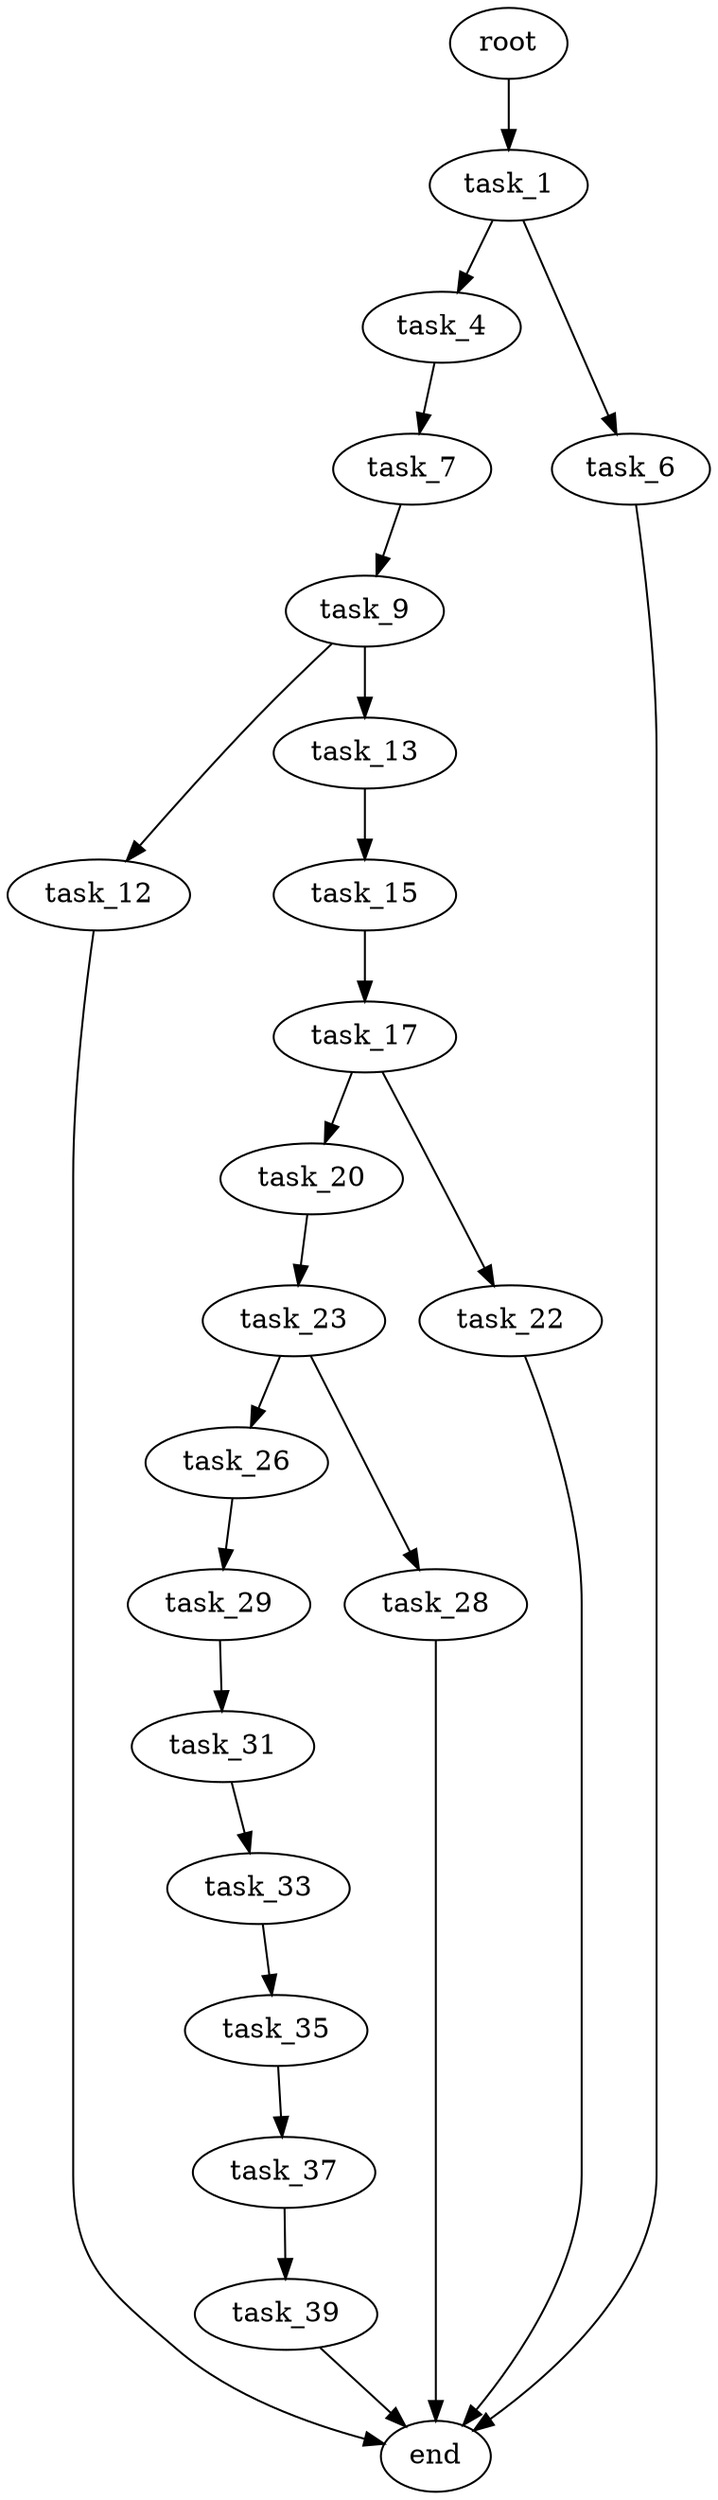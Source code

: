digraph G {
  root [size="0.000000"];
  task_1 [size="41505358074.000000"];
  task_4 [size="1073741824000.000000"];
  task_6 [size="88246508720.000000"];
  task_7 [size="8589934592.000000"];
  task_9 [size="783835448884.000000"];
  task_12 [size="57995641769.000000"];
  task_13 [size="834153985588.000000"];
  task_15 [size="641669853200.000000"];
  task_17 [size="47542801819.000000"];
  task_20 [size="782757789696.000000"];
  task_22 [size="293569561757.000000"];
  task_23 [size="68719476736.000000"];
  task_26 [size="368293445632.000000"];
  task_28 [size="665425037775.000000"];
  task_29 [size="45368483600.000000"];
  task_31 [size="368293445632.000000"];
  task_33 [size="100503958957.000000"];
  task_35 [size="20989933615.000000"];
  task_37 [size="776412903103.000000"];
  task_39 [size="28991029248.000000"];
  end [size="0.000000"];

  root -> task_1 [size="1.000000"];
  task_1 -> task_4 [size="33554432.000000"];
  task_1 -> task_6 [size="33554432.000000"];
  task_4 -> task_7 [size="838860800.000000"];
  task_6 -> end [size="1.000000"];
  task_7 -> task_9 [size="33554432.000000"];
  task_9 -> task_12 [size="536870912.000000"];
  task_9 -> task_13 [size="536870912.000000"];
  task_12 -> end [size="1.000000"];
  task_13 -> task_15 [size="679477248.000000"];
  task_15 -> task_17 [size="411041792.000000"];
  task_17 -> task_20 [size="209715200.000000"];
  task_17 -> task_22 [size="209715200.000000"];
  task_20 -> task_23 [size="679477248.000000"];
  task_22 -> end [size="1.000000"];
  task_23 -> task_26 [size="134217728.000000"];
  task_23 -> task_28 [size="134217728.000000"];
  task_26 -> task_29 [size="411041792.000000"];
  task_28 -> end [size="1.000000"];
  task_29 -> task_31 [size="838860800.000000"];
  task_31 -> task_33 [size="411041792.000000"];
  task_33 -> task_35 [size="411041792.000000"];
  task_35 -> task_37 [size="33554432.000000"];
  task_37 -> task_39 [size="679477248.000000"];
  task_39 -> end [size="1.000000"];
}

